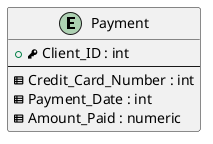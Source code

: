 @startuml
entity "Payment" as payment
{
  +<&key> Client_ID : int
  --
  <&spreadsheet> Credit_Card_Number : int
  <&spreadsheet> Payment_Date : int
  <&spreadsheet> Amount_Paid : numeric
}
@enduml
